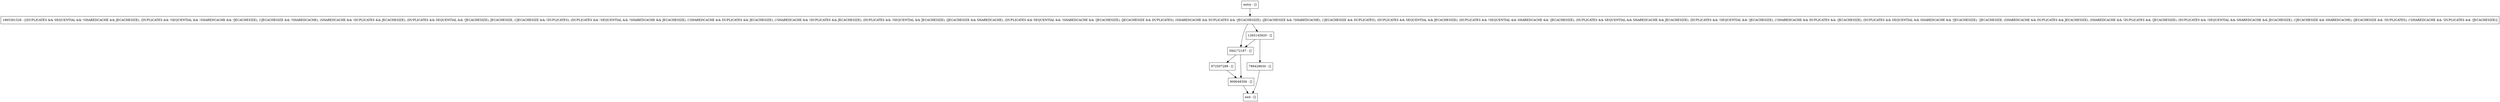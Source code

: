 digraph postLoadInit {
node [shape=record];
entry [label="entry - []"];
exit [label="exit - []"];
1865361526 [label="1865361526 - [(DUPLICATES && SEQUENTIAL && !SHAREDCACHE && JECACHESIZE), (DUPLICATES && !SEQUENTIAL && !SHAREDCACHE && !JECACHESIZE), (!JECACHESIZE && !SHAREDCACHE), (SHAREDCACHE && !DUPLICATES && JECACHESIZE), (DUPLICATES && SEQUENTIAL && !JECACHESIZE), JECACHESIZE, (!JECACHESIZE && !DUPLICATES), (DUPLICATES && !SEQUENTIAL && !SHAREDCACHE && JECACHESIZE), (!SHAREDCACHE && DUPLICATES && JECACHESIZE), (!SHAREDCACHE && !DUPLICATES && JECACHESIZE), (DUPLICATES && !SEQUENTIAL && JECACHESIZE), (JECACHESIZE && SHAREDCACHE), (DUPLICATES && SEQUENTIAL && !SHAREDCACHE && !JECACHESIZE), (JECACHESIZE && DUPLICATES), (SHAREDCACHE && DUPLICATES && !JECACHESIZE), (JECACHESIZE && !SHAREDCACHE), (!JECACHESIZE && DUPLICATES), (DUPLICATES && SEQUENTIAL && JECACHESIZE), (DUPLICATES && !SEQUENTIAL && SHAREDCACHE && !JECACHESIZE), (DUPLICATES && SEQUENTIAL && SHAREDCACHE && JECACHESIZE), (DUPLICATES && !SEQUENTIAL && !JECACHESIZE), (!SHAREDCACHE && DUPLICATES && !JECACHESIZE), (DUPLICATES && SEQUENTIAL && SHAREDCACHE && !JECACHESIZE), !JECACHESIZE, (SHAREDCACHE && DUPLICATES && JECACHESIZE), (SHAREDCACHE && !DUPLICATES && !JECACHESIZE), (DUPLICATES && !SEQUENTIAL && SHAREDCACHE && JECACHESIZE), (!JECACHESIZE && SHAREDCACHE), (JECACHESIZE && !DUPLICATES), (!SHAREDCACHE && !DUPLICATES && !JECACHESIZE)]"];
972507289 [label="972507289 - []"];
594172187 [label="594172187 - []"];
909049356 [label="909049356 - []"];
1265145820 [label="1265145820 - []"];
789428630 [label="789428630 - []"];
entry;
exit;
entry -> 1865361526;
1865361526 -> 594172187;
1865361526 -> 1265145820;
972507289 -> 909049356;
594172187 -> 972507289;
594172187 -> 909049356;
909049356 -> exit;
1265145820 -> 594172187;
1265145820 -> 789428630;
789428630 -> exit;
}
